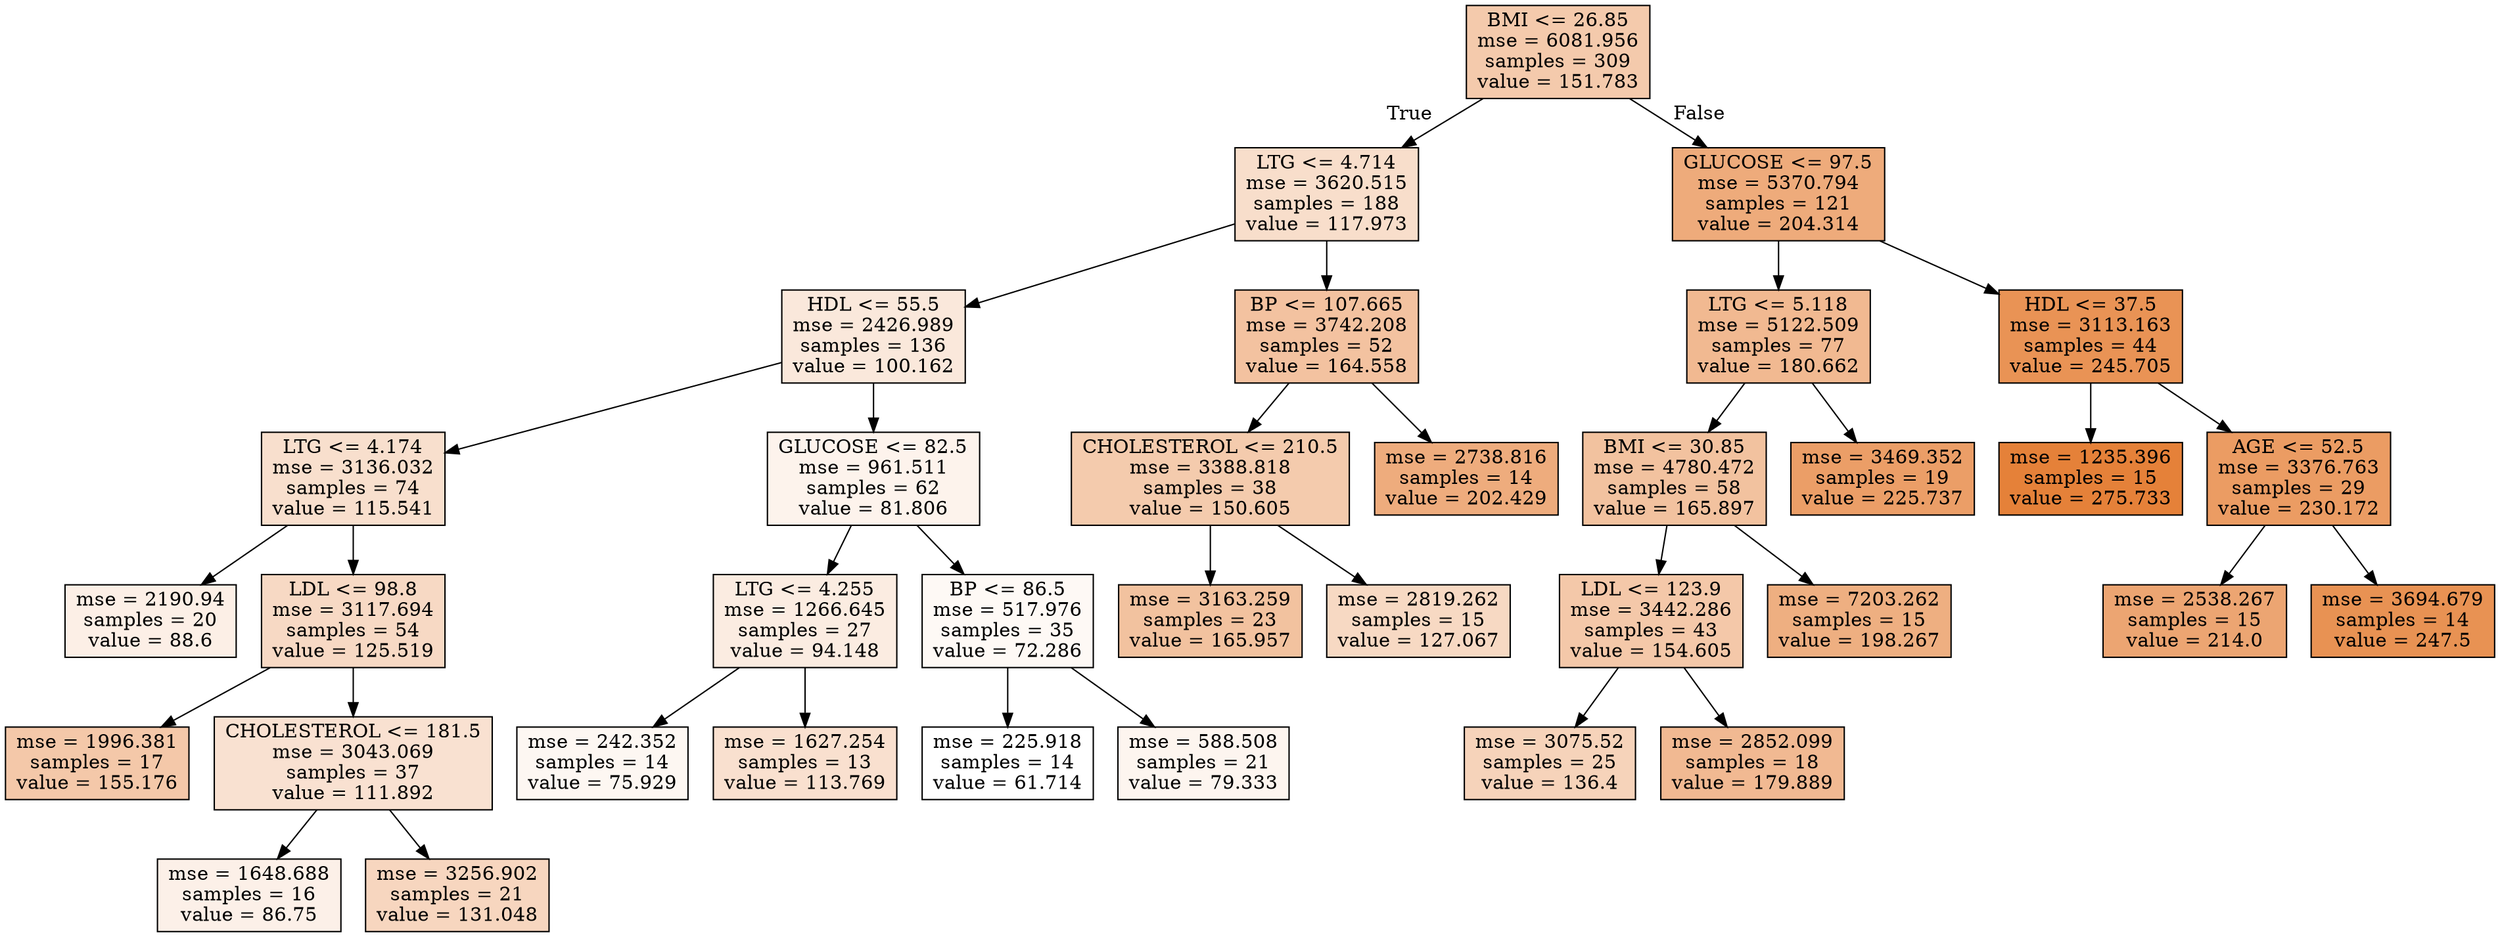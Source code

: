 digraph Tree {
node [shape=box, style="filled", color="black"] ;
0 [label="BMI <= 26.85\nmse = 6081.956\nsamples = 309\nvalue = 151.783", fillcolor="#f4caac"] ;
1 [label="LTG <= 4.714\nmse = 3620.515\nsamples = 188\nvalue = 117.973", fillcolor="#f8decb"] ;
0 -> 1 [labeldistance=2.5, labelangle=45, headlabel="True"] ;
2 [label="HDL <= 55.5\nmse = 2426.989\nsamples = 136\nvalue = 100.162", fillcolor="#fae8db"] ;
1 -> 2 ;
3 [label="LTG <= 4.174\nmse = 3136.032\nsamples = 74\nvalue = 115.541", fillcolor="#f8dfcd"] ;
2 -> 3 ;
4 [label="mse = 2190.94\nsamples = 20\nvalue = 88.6", fillcolor="#fcefe6"] ;
3 -> 4 ;
5 [label="LDL <= 98.8\nmse = 3117.694\nsamples = 54\nvalue = 125.519", fillcolor="#f7d9c4"] ;
3 -> 5 ;
6 [label="mse = 1996.381\nsamples = 17\nvalue = 155.176", fillcolor="#f4c8a9"] ;
5 -> 6 ;
7 [label="CHOLESTEROL <= 181.5\nmse = 3043.069\nsamples = 37\nvalue = 111.892", fillcolor="#f9e1d1"] ;
5 -> 7 ;
8 [label="mse = 1648.688\nsamples = 16\nvalue = 86.75", fillcolor="#fcf0e8"] ;
7 -> 8 ;
9 [label="mse = 3256.902\nsamples = 21\nvalue = 131.048", fillcolor="#f7d6bf"] ;
7 -> 9 ;
10 [label="GLUCOSE <= 82.5\nmse = 961.511\nsamples = 62\nvalue = 81.806", fillcolor="#fdf3ec"] ;
2 -> 10 ;
11 [label="LTG <= 4.255\nmse = 1266.645\nsamples = 27\nvalue = 94.148", fillcolor="#fbece1"] ;
10 -> 11 ;
12 [label="mse = 242.352\nsamples = 14\nvalue = 75.929", fillcolor="#fdf7f2"] ;
11 -> 12 ;
13 [label="mse = 1627.254\nsamples = 13\nvalue = 113.769", fillcolor="#f9e0cf"] ;
11 -> 13 ;
14 [label="BP <= 86.5\nmse = 517.976\nsamples = 35\nvalue = 72.286", fillcolor="#fef9f5"] ;
10 -> 14 ;
15 [label="mse = 225.918\nsamples = 14\nvalue = 61.714", fillcolor="#ffffff"] ;
14 -> 15 ;
16 [label="mse = 588.508\nsamples = 21\nvalue = 79.333", fillcolor="#fdf5ef"] ;
14 -> 16 ;
17 [label="BP <= 107.665\nmse = 3742.208\nsamples = 52\nvalue = 164.558", fillcolor="#f3c2a0"] ;
1 -> 17 ;
18 [label="CHOLESTEROL <= 210.5\nmse = 3388.818\nsamples = 38\nvalue = 150.605", fillcolor="#f4cbad"] ;
17 -> 18 ;
19 [label="mse = 3163.259\nsamples = 23\nvalue = 165.957", fillcolor="#f2c29f"] ;
18 -> 19 ;
20 [label="mse = 2819.262\nsamples = 15\nvalue = 127.067", fillcolor="#f7d9c3"] ;
18 -> 20 ;
21 [label="mse = 2738.816\nsamples = 14\nvalue = 202.429", fillcolor="#eeac7d"] ;
17 -> 21 ;
22 [label="GLUCOSE <= 97.5\nmse = 5370.794\nsamples = 121\nvalue = 204.314", fillcolor="#eeab7b"] ;
0 -> 22 [labeldistance=2.5, labelangle=-45, headlabel="False"] ;
23 [label="LTG <= 5.118\nmse = 5122.509\nsamples = 77\nvalue = 180.662", fillcolor="#f1b991"] ;
22 -> 23 ;
24 [label="BMI <= 30.85\nmse = 4780.472\nsamples = 58\nvalue = 165.897", fillcolor="#f2c29f"] ;
23 -> 24 ;
25 [label="LDL <= 123.9\nmse = 3442.286\nsamples = 43\nvalue = 154.605", fillcolor="#f4c8a9"] ;
24 -> 25 ;
26 [label="mse = 3075.52\nsamples = 25\nvalue = 136.4", fillcolor="#f6d3ba"] ;
25 -> 26 ;
27 [label="mse = 2852.099\nsamples = 18\nvalue = 179.889", fillcolor="#f1b992"] ;
25 -> 27 ;
28 [label="mse = 7203.262\nsamples = 15\nvalue = 198.267", fillcolor="#eeaf81"] ;
24 -> 28 ;
29 [label="mse = 3469.352\nsamples = 19\nvalue = 225.737", fillcolor="#eb9e67"] ;
23 -> 29 ;
30 [label="HDL <= 37.5\nmse = 3113.163\nsamples = 44\nvalue = 245.705", fillcolor="#e99355"] ;
22 -> 30 ;
31 [label="mse = 1235.396\nsamples = 15\nvalue = 275.733", fillcolor="#e58139"] ;
30 -> 31 ;
32 [label="AGE <= 52.5\nmse = 3376.763\nsamples = 29\nvalue = 230.172", fillcolor="#eb9c63"] ;
30 -> 32 ;
33 [label="mse = 2538.267\nsamples = 15\nvalue = 214.0", fillcolor="#eca572"] ;
32 -> 33 ;
34 [label="mse = 3694.679\nsamples = 14\nvalue = 247.5", fillcolor="#e89253"] ;
32 -> 34 ;
}